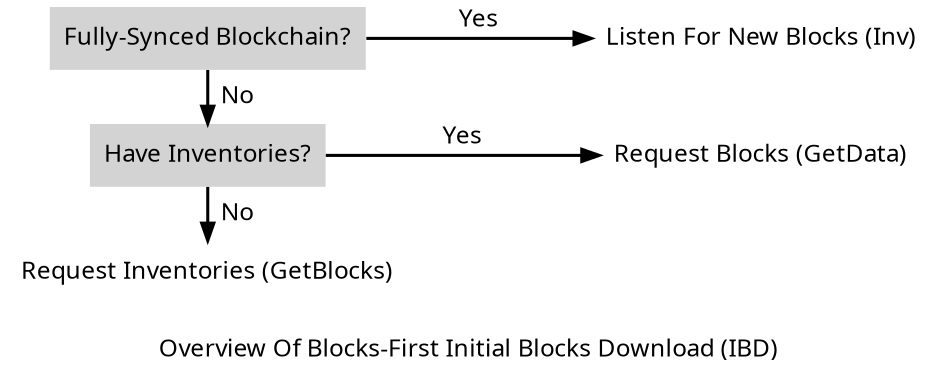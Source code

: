 digraph {
// This file is licensed under the MIT License (MIT) available on
// http://opensource.org/licenses/MIT.

size=6.25;
rankdir=TB
splines = "true";
ranksep = 0.2;
nodesep = 0.9;

edge [ penwidth = 1.75, fontname="Sans" ]
node [ penwidth = 1.75, shape = "none", fontname="Sans"]
graph [ penwidth = 1.75, fontname="Sans" ]

fsbc [ label = "Fully-Synced Blockchain?", style = "filled" ];
listen [ label = "Listen For New Blocks (Inv)" ];
request_blocks [ label = "Request Blocks (GetData)" ];
request_invs [ label = "Request Inventories (GetBlocks)" ];
have_invs [ label = "Have Inventories?", style = "filled" ];

fsbc -> have_invs [ label = "  No" ];
fsbc -> listen [ label = "Yes", constraint = false ];
have_invs -> request_invs [ label = "  No" ];

have_invs -> request_blocks [ label = "Yes", constraint=false ];

listen -> request_blocks [ style = "invis" ];



label = "\ \nOverview Of Blocks-First Initial Blocks Download (IBD)"
}
